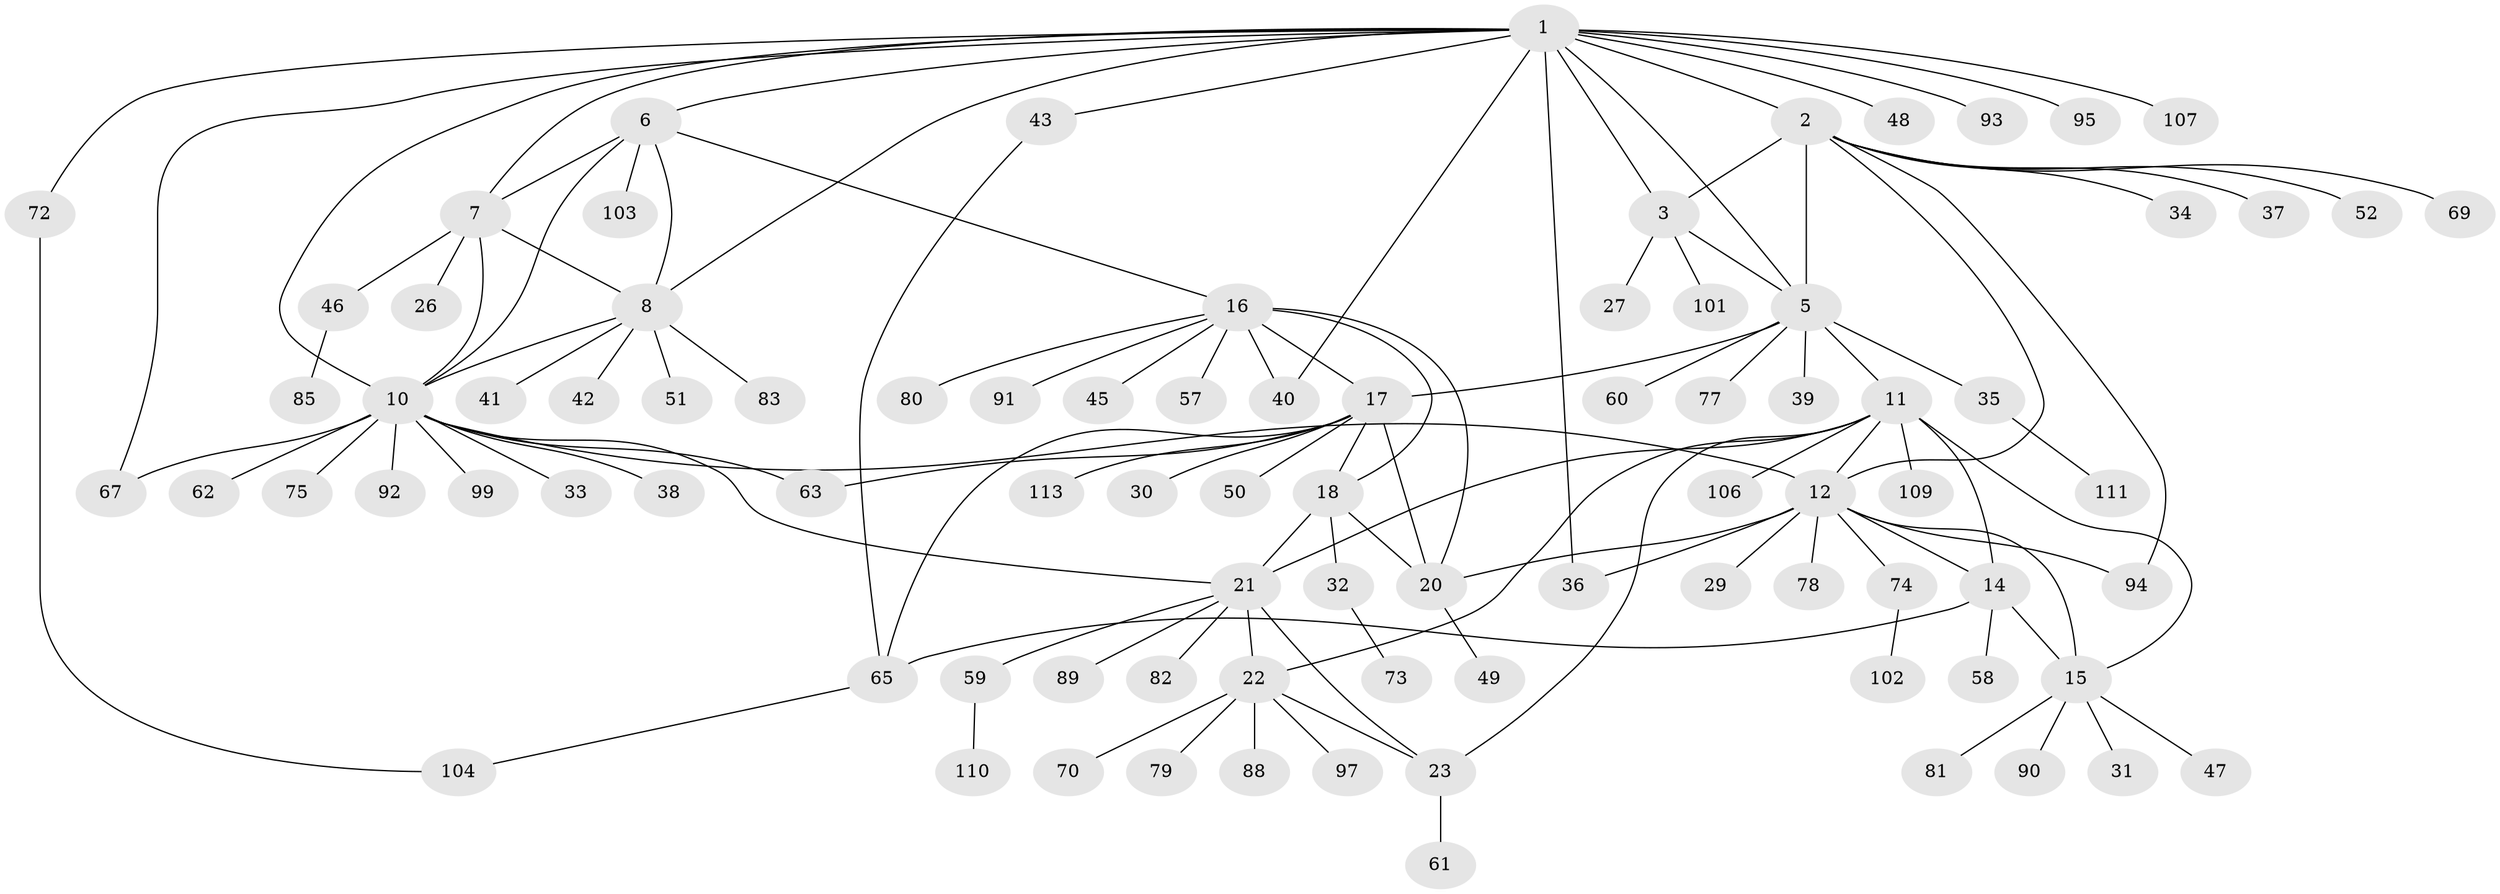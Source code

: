 // original degree distribution, {12: 0.008849557522123894, 8: 0.035398230088495575, 7: 0.07079646017699115, 6: 0.02654867256637168, 11: 0.017699115044247787, 9: 0.017699115044247787, 14: 0.008849557522123894, 5: 0.02654867256637168, 10: 0.008849557522123894, 2: 0.19469026548672566, 1: 0.5575221238938053, 3: 0.017699115044247787, 4: 0.008849557522123894}
// Generated by graph-tools (version 1.1) at 2025/42/03/06/25 10:42:15]
// undirected, 87 vertices, 118 edges
graph export_dot {
graph [start="1"]
  node [color=gray90,style=filled];
  1 [super="+9"];
  2 [super="+4"];
  3 [super="+71"];
  5 [super="+64"];
  6;
  7 [super="+108"];
  8 [super="+87"];
  10 [super="+56"];
  11 [super="+25"];
  12 [super="+13"];
  14 [super="+100"];
  15 [super="+28"];
  16 [super="+66"];
  17 [super="+19"];
  18 [super="+96"];
  20 [super="+112"];
  21 [super="+24"];
  22 [super="+68"];
  23 [super="+53"];
  26 [super="+98"];
  27;
  29;
  30;
  31;
  32;
  33;
  34 [super="+54"];
  35;
  36;
  37;
  38 [super="+44"];
  39 [super="+55"];
  40;
  41;
  42;
  43 [super="+76"];
  45;
  46;
  47;
  48;
  49;
  50;
  51;
  52;
  57;
  58;
  59;
  60;
  61;
  62;
  63 [super="+86"];
  65;
  67;
  69;
  70 [super="+84"];
  72;
  73;
  74;
  75;
  77;
  78;
  79;
  80;
  81;
  82;
  83;
  85 [super="+105"];
  88;
  89;
  90;
  91;
  92;
  93;
  94;
  95;
  97;
  99;
  101;
  102;
  103;
  104;
  106;
  107;
  109;
  110;
  111;
  113;
  1 -- 2 [weight=2];
  1 -- 3;
  1 -- 5;
  1 -- 36;
  1 -- 40;
  1 -- 43;
  1 -- 48;
  1 -- 67;
  1 -- 93;
  1 -- 95;
  1 -- 6;
  1 -- 7;
  1 -- 8;
  1 -- 107;
  1 -- 10;
  1 -- 72;
  2 -- 3 [weight=2];
  2 -- 5 [weight=2];
  2 -- 12;
  2 -- 37;
  2 -- 69;
  2 -- 94;
  2 -- 34;
  2 -- 52;
  3 -- 5;
  3 -- 27;
  3 -- 101;
  5 -- 35;
  5 -- 39;
  5 -- 60;
  5 -- 77;
  5 -- 17;
  5 -- 11;
  6 -- 7;
  6 -- 8;
  6 -- 10;
  6 -- 16;
  6 -- 103;
  7 -- 8;
  7 -- 10;
  7 -- 26;
  7 -- 46;
  8 -- 10;
  8 -- 41;
  8 -- 42;
  8 -- 51;
  8 -- 83;
  10 -- 12 [weight=2];
  10 -- 21;
  10 -- 33;
  10 -- 38;
  10 -- 67;
  10 -- 75;
  10 -- 92;
  10 -- 99;
  10 -- 62;
  10 -- 63;
  11 -- 12 [weight=2];
  11 -- 14;
  11 -- 15;
  11 -- 23;
  11 -- 21 [weight=2];
  11 -- 22;
  11 -- 106;
  11 -- 109;
  12 -- 14 [weight=2];
  12 -- 15 [weight=2];
  12 -- 36;
  12 -- 74;
  12 -- 78;
  12 -- 20;
  12 -- 29;
  12 -- 94;
  14 -- 15;
  14 -- 58;
  14 -- 65;
  15 -- 31;
  15 -- 81;
  15 -- 90;
  15 -- 47;
  16 -- 17 [weight=2];
  16 -- 18;
  16 -- 20;
  16 -- 40;
  16 -- 45;
  16 -- 57;
  16 -- 80;
  16 -- 91;
  17 -- 18 [weight=2];
  17 -- 20 [weight=2];
  17 -- 63;
  17 -- 65;
  17 -- 113;
  17 -- 50;
  17 -- 30;
  18 -- 20;
  18 -- 21;
  18 -- 32;
  20 -- 49;
  21 -- 22 [weight=2];
  21 -- 23 [weight=2];
  21 -- 59;
  21 -- 82;
  21 -- 89;
  22 -- 23;
  22 -- 70;
  22 -- 79;
  22 -- 88;
  22 -- 97;
  23 -- 61;
  32 -- 73;
  35 -- 111;
  43 -- 65;
  46 -- 85;
  59 -- 110;
  65 -- 104;
  72 -- 104;
  74 -- 102;
}
